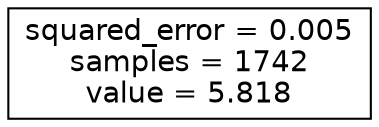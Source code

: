 digraph Tree {
node [shape=box, fontname="helvetica"] ;
edge [fontname="helvetica"] ;
0 [label="squared_error = 0.005\nsamples = 1742\nvalue = 5.818"] ;
}